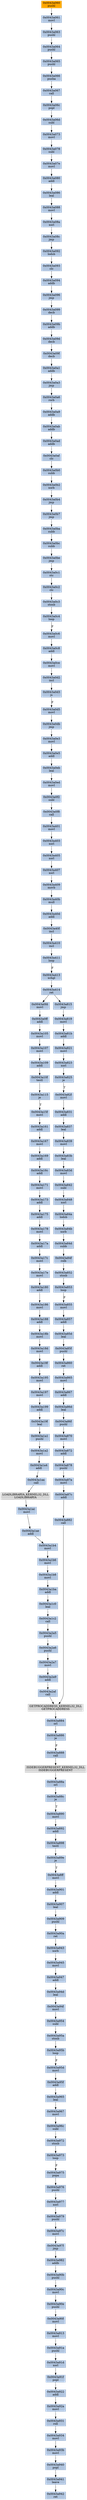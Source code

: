 strict digraph G {
	graph [bgcolor=transparent,
		name=G
	];
	node [color=lightsteelblue,
		fillcolor=lightsteelblue,
		shape=rectangle,
		style=filled
	];
	"0x0043a060"	[color=lightgrey,
		fillcolor=orange,
		label="0x0043a060
pushl"];
	"0x0043a061"	[label="0x0043a061
movl"];
	"0x0043a060" -> "0x0043a061"	[color="#000000"];
	"0x0043a413"	[label="0x0043a413
xchgl"];
	"0x0043a414"	[label="0x0043a414
ret"];
	"0x0043a413" -> "0x0043a414"	[color="#000000"];
	"0x0043a0c8"	[label="0x0043a0c8
addl"];
	"0x0043a0ce"	[label="0x0043a0ce
movl"];
	"0x0043a0c8" -> "0x0043a0ce"	[color="#000000"];
	"0x0043a0d3"	[label="0x0043a0d3
js"];
	"0x0043a0d5"	[label="0x0043a0d5
movl"];
	"0x0043a0d3" -> "0x0043a0d5"	[color="#000000",
		label=F];
	"0x0043a0fd"	[label="0x0043a0fd
movl"];
	"0x0043a0ff"	[label="0x0043a0ff
addl"];
	"0x0043a0fd" -> "0x0043a0ff"	[color="#000000"];
	"0x0043a973"	[label="0x0043a973
loop"];
	"0x0043a975"	[label="0x0043a975
popa"];
	"0x0043a973" -> "0x0043a975"	[color="#000000",
		label=F];
	"0x0043a0af"	[label="0x0043a0af
clc"];
	"0x0043a0b0"	[label="0x0043a0b0
subb"];
	"0x0043a0af" -> "0x0043a0b0"	[color="#000000"];
	"0x0043a972"	[label="0x0043a972
stosb"];
	"0x0043a972" -> "0x0043a973"	[color="#000000"];
	"0x0043a965"	[label="0x0043a965
leal"];
	"0x0043a967"	[label="0x0043a967
movl"];
	"0x0043a965" -> "0x0043a967"	[color="#000000"];
	"0x0043a95d"	[label="0x0043a95d
movl"];
	"0x0043a95f"	[label="0x0043a95f
addl"];
	"0x0043a95d" -> "0x0043a95f"	[color="#000000"];
	"0x0043a167"	[label="0x0043a167
movl"];
	"0x0043a169"	[label="0x0043a169
addl"];
	"0x0043a167" -> "0x0043a169"	[color="#000000"];
	"0x0043a0c2"	[label="0x0043a0c2
clc"];
	"0x0043a0c3"	[label="0x0043a0c3
stosb"];
	"0x0043a0c2" -> "0x0043a0c3"	[color="#000000"];
	"0x0043a09d"	[label="0x0043a09d
decb"];
	"0x0043a09f"	[label="0x0043a09f
decb"];
	"0x0043a09d" -> "0x0043a09f"	[color="#000000"];
	"0x0043a078"	[label="0x0043a078
subl"];
	"0x0043a07e"	[label="0x0043a07e
movl"];
	"0x0043a078" -> "0x0043a07e"	[color="#000000"];
	"0x0043a0b7"	[label="0x0043a0b7
jmp"];
	"0x0043a0ba"	[label="0x0043a0ba
subb"];
	"0x0043a0b7" -> "0x0043a0ba"	[color="#000000"];
	"0x0043a947"	[label="0x0043a947
addl"];
	"0x0043a94d"	[label="0x0043a94d
leal"];
	"0x0043a947" -> "0x0043a94d"	[color="#000000"];
	"0x0043a1c0"	[label="0x0043a1c0
leal"];
	"0x0043a1c2"	[label="0x0043a1c2
call"];
	"0x0043a1c0" -> "0x0043a1c2"	[color="#000000"];
	"0x0043a403"	[label="0x0043a403
xorl"];
	"0x0043a405"	[label="0x0043a405
xorl"];
	"0x0043a403" -> "0x0043a405"	[color="#000000"];
	"0x0043a18f"	[label="0x0043a18f
addl"];
	"0x0043a195"	[label="0x0043a195
movl"];
	"0x0043a18f" -> "0x0043a195"	[color="#000000"];
	"0x0043a941"	[label="0x0043a941
leave"];
	"0x0043a942"	[label="0x0043a942
ret"];
	"0x0043a941" -> "0x0043a942"	[color="#000000"];
	"0x0043a92a"	[label="0x0043a92a
movl"];
	"0x0043a931"	[label="0x0043a931
roll"];
	"0x0043a92a" -> "0x0043a931"	[color="#000000"];
	"0x0043a872"	[label="0x0043a872
addl"];
	"0x0043a878"	[label="0x0043a878
pushl"];
	"0x0043a872" -> "0x0043a878"	[color="#000000"];
	"0x0043a88c"	[label="0x0043a88c
je"];
	"0x0043a890"	[label="0x0043a890
movl"];
	"0x0043a88c" -> "0x0043a890"	[color="#000000",
		label=T];
	"0x0043a16c"	[label="0x0043a16c
addl"];
	"0x0043a169" -> "0x0043a16c"	[color="#000000"];
	"0x0043a815"	[label="0x0043a815
jmp"];
	"0x0043a819"	[label="0x0043a819
movl"];
	"0x0043a815" -> "0x0043a819"	[color="#000000"];
	"0x0043a08a"	[label="0x0043a08a
xorl"];
	"0x0043a08c"	[label="0x0043a08c
jmp"];
	"0x0043a08a" -> "0x0043a08c"	[color="#000000"];
	"0x0043a0ed"	[label="0x0043a0ed
movl"];
	"0x0043a0f2"	[label="0x0043a0f2
subl"];
	"0x0043a0ed" -> "0x0043a0f2"	[color="#000000"];
	"0x0043a96c"	[label="0x0043a96c
subl"];
	"0x0043a967" -> "0x0043a96c"	[color="#000000"];
	"0x0043a0a9"	[label="0x0043a0a9
addb"];
	"0x0043a0ab"	[label="0x0043a0ab
addb"];
	"0x0043a0a9" -> "0x0043a0ab"	[color="#000000"];
	"0x0043a18d"	[label="0x0043a18d
movl"];
	"0x0043a18d" -> "0x0043a18f"	[color="#000000"];
	"0x0043a867"	[label="0x0043a867
addl"];
	"0x0043a86d"	[label="0x0043a86d
leal"];
	"0x0043a867" -> "0x0043a86d"	[color="#000000"];
	"0x0043a848"	[label="0x0043a848
xorl"];
	"0x0043a84a"	[label="0x0043a84a
lodsb"];
	"0x0043a848" -> "0x0043a84a"	[color="#000000"];
	"0x0043a84b"	[label="0x0043a84b
xorb"];
	"0x0043a84a" -> "0x0043a84b"	[color="#000000"];
	"0x0043a0c1"	[label="0x0043a0c1
stc"];
	"0x0043a0c1" -> "0x0043a0c2"	[color="#000000"];
	"0x0043a96c" -> "0x0043a972"	[color="#000000"];
	"0x0043a0e3"	[label="0x0043a0e3
movl"];
	"0x0043a0e5"	[label="0x0043a0e5
addl"];
	"0x0043a0e3" -> "0x0043a0e5"	[color="#000000"];
	"0x0043a84f"	[label="0x0043a84f
rolb"];
	"0x0043a852"	[label="0x0043a852
stosb"];
	"0x0043a84f" -> "0x0043a852"	[color="#000000"];
	"0x0043a90f"	[label="0x0043a90f
movl"];
	"0x0043a913"	[label="0x0043a913
movl"];
	"0x0043a90f" -> "0x0043a913"	[color="#000000"];
	"0x0043a0ad"	[label="0x0043a0ad
addb"];
	"0x0043a0ad" -> "0x0043a0af"	[color="#000000"];
	"0x0043a0a1"	[label="0x0043a0a1
addb"];
	"0x0043a09f" -> "0x0043a0a1"	[color="#000000"];
	"0x0043a945"	[label="0x0043a945
movl"];
	"0x0043a945" -> "0x0043a947"	[color="#000000"];
	LOADLIBRARYA_KERNEL32_DLL	[color=lightgrey,
		fillcolor=lightgrey,
		label="LOADLIBRARYA_KERNEL32_DLL
LOADLIBRARYA"];
	"0x0043a1ac"	[label="0x0043a1ac
movl"];
	LOADLIBRARYA_KERNEL32_DLL -> "0x0043a1ac"	[color="#000000"];
	"0x0043a977"	[label="0x0043a977
xorl"];
	"0x0043a979"	[label="0x0043a979
pushl"];
	"0x0043a977" -> "0x0043a979"	[color="#000000"];
	"0x0043a8ff"	[label="0x0043a8ff
movl"];
	"0x0043a901"	[label="0x0043a901
addl"];
	"0x0043a8ff" -> "0x0043a901"	[color="#000000"];
	"0x0043a909"	[label="0x0043a909
pushl"];
	"0x0043a90a"	[label="0x0043a90a
ret"];
	"0x0043a909" -> "0x0043a90a"	[color="#000000"];
	"0x0043a94f"	[label="0x0043a94f
movl"];
	"0x0043a94d" -> "0x0043a94f"	[color="#000000"];
	"0x0043a88a"	[label="0x0043a88a
orl"];
	"0x0043a88a" -> "0x0043a88c"	[color="#000000"];
	"0x0043a171"	[label="0x0043a171
movl"];
	"0x0043a173"	[label="0x0043a173
addl"];
	"0x0043a171" -> "0x0043a173"	[color="#000000"];
	"0x0043a18b"	[label="0x0043a18b
movl"];
	"0x0043a18b" -> "0x0043a18d"	[color="#000000"];
	"0x0043a940"	[label="0x0043a940
popl"];
	"0x0043a940" -> "0x0043a941"	[color="#000000"];
	"0x0043a0ab" -> "0x0043a0ad"	[color="#000000"];
	"0x0043a87c"	[label="0x0043a87c
addl"];
	"0x0043a882"	[label="0x0043a882
call"];
	"0x0043a87c" -> "0x0043a882"	[color="#000000"];
	"0x0043a85d"	[label="0x0043a85d
leal"];
	"0x0043a85f"	[label="0x0043a85f
pushl"];
	"0x0043a85d" -> "0x0043a85f"	[color="#000000"];
	"0x0043a1b6"	[label="0x0043a1b6
movl"];
	"0x0043a1b8"	[label="0x0043a1b8
movl"];
	"0x0043a1b6" -> "0x0043a1b8"	[color="#000000"];
	"0x0043a91d"	[label="0x0043a91d
xorl"];
	"0x0043a91f"	[label="0x0043a91f
popl"];
	"0x0043a91d" -> "0x0043a91f"	[color="#000000"];
	"0x0043a1ba"	[label="0x0043a1ba
addl"];
	"0x0043a1ba" -> "0x0043a1c0"	[color="#000000"];
	"0x0043a105"	[label="0x0043a105
movl"];
	"0x0043a0ff" -> "0x0043a105"	[color="#000000"];
	"0x0043a1ae"	[label="0x0043a1ae
addl"];
	"0x0043a1ac" -> "0x0043a1ae"	[color="#000000"];
	"0x0043a064"	[label="0x0043a064
pushl"];
	"0x0043a065"	[label="0x0043a065
pushl"];
	"0x0043a064" -> "0x0043a065"	[color="#000000"];
	"0x0043a84d"	[label="0x0043a84d
subb"];
	"0x0043a84d" -> "0x0043a84f"	[color="#000000"];
	"0x0043a0b2"	[label="0x0043a0b2
xorb"];
	"0x0043a0b0" -> "0x0043a0b2"	[color="#000000"];
	"0x0043a0d2"	[label="0x0043a0d2
incl"];
	"0x0043a0d2" -> "0x0043a0d3"	[color="#000000"];
	"0x0043a066"	[label="0x0043a066
pusha"];
	"0x0043a067"	[label="0x0043a067
call"];
	"0x0043a066" -> "0x0043a067"	[color="#000000"];
	"0x0043a86f"	[label="0x0043a86f
pushl"];
	"0x0043a86d" -> "0x0043a86f"	[color="#000000"];
	"0x0043a934"	[label="0x0043a934
movl"];
	"0x0043a931" -> "0x0043a934"	[color="#000000"];
	"0x0043a175"	[label="0x0043a175
addl"];
	"0x0043a178"	[label="0x0043a178
movl"];
	"0x0043a175" -> "0x0043a178"	[color="#000000"];
	"0x0043a0eb"	[label="0x0043a0eb
leal"];
	"0x0043a0eb" -> "0x0043a0ed"	[color="#000000"];
	"0x0043a860"	[label="0x0043a860
ret"];
	"0x0043a865"	[label="0x0043a865
movl"];
	"0x0043a860" -> "0x0043a865"	[color="#000000"];
	ISDEBUGGERPRESENT_KERNEL32_DLL	[color=lightgrey,
		fillcolor=lightgrey,
		label="ISDEBUGGERPRESENT_KERNEL32_DLL
ISDEBUGGERPRESENT"];
	ISDEBUGGERPRESENT_KERNEL32_DLL -> "0x0043a88a"	[color="#000000"];
	"0x0043a180"	[label="0x0043a180
addl"];
	"0x0043a186"	[label="0x0043a186
movl"];
	"0x0043a180" -> "0x0043a186"	[color="#000000"];
	"0x0043a839"	[label="0x0043a839
movl"];
	"0x0043a83b"	[label="0x0043a83b
leal"];
	"0x0043a839" -> "0x0043a83b"	[color="#000000"];
	"0x0043a161"	[label="0x0043a161
addl"];
	"0x0043a161" -> "0x0043a167"	[color="#000000"];
	"0x0043a954"	[label="0x0043a954
subl"];
	"0x0043a94f" -> "0x0043a954"	[color="#000000"];
	"0x0043a17c"	[label="0x0043a17c
movl"];
	"0x0043a17e"	[label="0x0043a17e
movl"];
	"0x0043a17c" -> "0x0043a17e"	[color="#000000"];
	"0x0043a19f"	[label="0x0043a19f
leal"];
	"0x0043a1a1"	[label="0x0043a1a1
pushl"];
	"0x0043a19f" -> "0x0043a1a1"	[color="#000000"];
	"0x0043a2a7"	[label="0x0043a2a7
movl"];
	"0x0043a2a9"	[label="0x0043a2a9
addl"];
	"0x0043a2a7" -> "0x0043a2a9"	[color="#000000"];
	"0x0043a0f8"	[label="0x0043a0f8
call"];
	"0x0043a0f2" -> "0x0043a0f8"	[color="#000000"];
	"0x0043a40f"	[label="0x0043a40f
incl"];
	"0x0043a410"	[label="0x0043a410
incl"];
	"0x0043a40f" -> "0x0043a410"	[color="#000000"];
	"0x0043a83d"	[label="0x0043a83d
movl"];
	"0x0043a83b" -> "0x0043a83d"	[color="#000000"];
	"0x0043a823"	[label="0x0043a823
xorl"];
	"0x0043a825"	[label="0x0043a825
je"];
	"0x0043a823" -> "0x0043a825"	[color="#000000"];
	"0x0043a95f" -> "0x0043a965"	[color="#000000"];
	"0x0043a2a5"	[label="0x0043a2a5
pushl"];
	"0x0043a2a6"	[label="0x0043a2a6
pushl"];
	"0x0043a2a5" -> "0x0043a2a6"	[color="#000000"];
	"0x0043a91a"	[label="0x0043a91a
pushl"];
	"0x0043a913" -> "0x0043a91a"	[color="#000000"];
	"0x0043a1c2" -> "0x0043a2a5"	[color="#000000"];
	"0x0043a401"	[label="0x0043a401
movl"];
	"0x0043a0f8" -> "0x0043a401"	[color="#000000"];
	"0x0043a89e"	[label="0x0043a89e
je"];
	"0x0043a89e" -> "0x0043a8ff"	[color="#000000",
		label=T];
	"0x0043a06c"	[label="0x0043a06c
popl"];
	"0x0043a06d"	[label="0x0043a06d
subl"];
	"0x0043a06c" -> "0x0043a06d"	[color="#000000"];
	"0x0043a853"	[label="0x0043a853
loop"];
	"0x0043a852" -> "0x0043a853"	[color="#000000"];
	"0x0043a898"	[label="0x0043a898
testl"];
	"0x0043a898" -> "0x0043a89e"	[color="#000000"];
	"0x0043a065" -> "0x0043a066"	[color="#000000"];
	"0x0043a81b"	[label="0x0043a81b
addl"];
	"0x0043a821"	[label="0x0043a821
movl"];
	"0x0043a81b" -> "0x0043a821"	[color="#000000"];
	"0x0043a414" -> "0x0043a0fd"	[color="#000000"];
	"0x0043a414" -> "0x0043a815"	[color="#000000"];
	"0x0043a0e5" -> "0x0043a0eb"	[color="#000000"];
	"0x0043a0ce" -> "0x0043a0d2"	[color="#000000"];
	"0x0043a115"	[label="0x0043a115
je"];
	"0x0043a15f"	[label="0x0043a15f
movl"];
	"0x0043a115" -> "0x0043a15f"	[color="#000000",
		label=T];
	"0x0043a092"	[label="0x0043a092
lodsb"];
	"0x0043a093"	[label="0x0043a093
clc"];
	"0x0043a092" -> "0x0043a093"	[color="#000000"];
	"0x0043a922"	[label="0x0043a922
addl"];
	"0x0043a922" -> "0x0043a92a"	[color="#000000"];
	"0x0043a411"	[label="0x0043a411
loop"];
	"0x0043a410" -> "0x0043a411"	[color="#000000"];
	"0x0043a080"	[label="0x0043a080
addl"];
	"0x0043a07e" -> "0x0043a080"	[color="#000000"];
	"0x0043a08c" -> "0x0043a092"	[color="#000000"];
	"0x0043a870"	[label="0x0043a870
movl"];
	"0x0043a86f" -> "0x0043a870"	[color="#000000"];
	"0x0043a976"	[label="0x0043a976
pushl"];
	"0x0043a975" -> "0x0043a976"	[color="#000000"];
	"0x0043a10f"	[label="0x0043a10f
testl"];
	"0x0043a10f" -> "0x0043a115"	[color="#000000"];
	"0x0043a907"	[label="0x0043a907
leal"];
	"0x0043a907" -> "0x0043a909"	[color="#000000"];
	"0x0043a188"	[label="0x0043a188
addl"];
	"0x0043a186" -> "0x0043a188"	[color="#000000"];
	"0x0043a17a"	[label="0x0043a17a
addl"];
	"0x0043a178" -> "0x0043a17a"	[color="#000000"];
	"0x0043a197"	[label="0x0043a197
movl"];
	"0x0043a199"	[label="0x0043a199
addl"];
	"0x0043a197" -> "0x0043a199"	[color="#000000"];
	"0x0043a09b"	[label="0x0043a09b
addb"];
	"0x0043a09b" -> "0x0043a09d"	[color="#000000"];
	"0x0043a088"	[label="0x0043a088
movl"];
	"0x0043a088" -> "0x0043a08a"	[color="#000000"];
	"0x0043a819" -> "0x0043a81b"	[color="#000000"];
	"0x0043a943"	[label="0x0043a943
xorb"];
	"0x0043a90a" -> "0x0043a943"	[color="#000000"];
	"0x0043a0a3"	[label="0x0043a0a3
jmp"];
	"0x0043a0a1" -> "0x0043a0a3"	[color="#000000"];
	"0x0043a2af"	[label="0x0043a2af
call"];
	GETPROCADDRESS_KERNEL32_DLL	[color=lightgrey,
		fillcolor=lightgrey,
		label="GETPROCADDRESS_KERNEL32_DLL
GETPROCADDRESS"];
	"0x0043a2af" -> GETPROCADDRESS_KERNEL32_DLL	[color="#000000"];
	"0x0043a0c6"	[label="0x0043a0c6
movl"];
	"0x0043a0c6" -> "0x0043a0c8"	[color="#000000"];
	"0x0043a1b4"	[label="0x0043a1b4
movl"];
	"0x0043a1ae" -> "0x0043a1b4"	[color="#000000"];
	"0x0043a0a6"	[label="0x0043a0a6
rorb"];
	"0x0043a0a6" -> "0x0043a0a9"	[color="#000000"];
	"0x0043a95b"	[label="0x0043a95b
loop"];
	"0x0043a95b" -> "0x0043a95d"	[color="#000000",
		label=F];
	"0x0043a2a9" -> "0x0043a2af"	[color="#000000"];
	"0x0043a888"	[label="0x0043a888
call"];
	"0x0043a888" -> ISDEBUGGERPRESENT_KERNEL32_DLL	[color="#000000"];
	"0x0043a842"	[label="0x0043a842
subl"];
	"0x0043a842" -> "0x0043a848"	[color="#000000"];
	"0x0043a188" -> "0x0043a18b"	[color="#000000"];
	"0x0043a409"	[label="0x0043a409
movb"];
	"0x0043a40b"	[label="0x0043a40b
mull"];
	"0x0043a409" -> "0x0043a40b"	[color="#000000"];
	"0x0043a97c"	[label="0x0043a97c
movl"];
	"0x0043a979" -> "0x0043a97c"	[color="#000000"];
	"0x0043a0b4"	[label="0x0043a0b4
jmp"];
	"0x0043a0b4" -> "0x0043a0b7"	[color="#000000"];
	"0x0043a094"	[label="0x0043a094
addb"];
	"0x0043a096"	[label="0x0043a096
jmp"];
	"0x0043a094" -> "0x0043a096"	[color="#000000"];
	"0x0043a865" -> "0x0043a867"	[color="#000000"];
	"0x0043a901" -> "0x0043a907"	[color="#000000"];
	"0x0043a892"	[label="0x0043a892
addl"];
	"0x0043a890" -> "0x0043a892"	[color="#000000"];
	"0x0043a17a" -> "0x0043a17c"	[color="#000000"];
	"0x0043a870" -> "0x0043a872"	[color="#000000"];
	"0x0043a857"	[label="0x0043a857
addl"];
	"0x0043a857" -> "0x0043a85d"	[color="#000000"];
	"0x0043a95a"	[label="0x0043a95a
stosb"];
	"0x0043a954" -> "0x0043a95a"	[color="#000000"];
	"0x0043a173" -> "0x0043a175"	[color="#000000"];
	"0x0043a0be"	[label="0x0043a0be
jmp"];
	"0x0043a0be" -> "0x0043a0c1"	[color="#000000"];
	"0x0043a0bc"	[label="0x0043a0bc
subb"];
	"0x0043a0bc" -> "0x0043a0be"	[color="#000000"];
	"0x0043a91f" -> "0x0043a922"	[color="#000000"];
	"0x0043a95a" -> "0x0043a95b"	[color="#000000"];
	"0x0043a407"	[label="0x0043a407
xorl"];
	"0x0043a407" -> "0x0043a409"	[color="#000000"];
	"0x0043a0b2" -> "0x0043a0b4"	[color="#000000"];
	"0x0043a84b" -> "0x0043a84d"	[color="#000000"];
	"0x0043a982"	[label="0x0043a982
addb"];
	"0x0043a90b"	[label="0x0043a90b
pushl"];
	"0x0043a982" -> "0x0043a90b"	[color="#000000"];
	"0x0043a1a2"	[label="0x0043a1a2
movl"];
	"0x0043a1a4"	[label="0x0043a1a4
addl"];
	"0x0043a1a2" -> "0x0043a1a4"	[color="#000000"];
	"0x0043a16c" -> "0x0043a171"	[color="#000000"];
	"0x0043a90c"	[label="0x0043a90c
movl"];
	"0x0043a90b" -> "0x0043a90c"	[color="#000000"];
	"0x0043a884"	[label="0x0043a884
orl"];
	GETPROCADDRESS_KERNEL32_DLL -> "0x0043a884"	[color="#000000"];
	"0x0043a40d"	[label="0x0043a40d
addl"];
	"0x0043a40b" -> "0x0043a40d"	[color="#000000"];
	"0x0043a0c4"	[label="0x0043a0c4
loop"];
	"0x0043a0c4" -> "0x0043a0c6"	[color="#000000",
		label=F];
	"0x0043a821" -> "0x0043a823"	[color="#000000"];
	"0x0043a099"	[label="0x0043a099
decb"];
	"0x0043a096" -> "0x0043a099"	[color="#000000"];
	"0x0043a90e"	[label="0x0043a90e
pushl"];
	"0x0043a90e" -> "0x0043a90f"	[color="#000000"];
	"0x0043a1a1" -> "0x0043a1a2"	[color="#000000"];
	"0x0043a0db"	[label="0x0043a0db
jmp"];
	"0x0043a0d5" -> "0x0043a0db"	[color="#000000"];
	"0x0043a073"	[label="0x0043a073
movl"];
	"0x0043a073" -> "0x0043a078"	[color="#000000"];
	"0x0043a82f"	[label="0x0043a82f
movl"];
	"0x0043a825" -> "0x0043a82f"	[color="#000000",
		label=T];
	"0x0043a976" -> "0x0043a977"	[color="#000000"];
	"0x0043a086"	[label="0x0043a086
leal"];
	"0x0043a086" -> "0x0043a088"	[color="#000000"];
	"0x0043a1aa"	[label="0x0043a1aa
call"];
	"0x0043a1a4" -> "0x0043a1aa"	[color="#000000"];
	"0x0043a886"	[label="0x0043a886
je"];
	"0x0043a884" -> "0x0043a886"	[color="#000000"];
	"0x0043a97f"	[label="0x0043a97f
jmp"];
	"0x0043a97f" -> "0x0043a982"	[color="#000000"];
	"0x0043a85f" -> "0x0043a860"	[color="#000000"];
	"0x0043a109"	[label="0x0043a109
addl"];
	"0x0043a109" -> "0x0043a10f"	[color="#000000"];
	"0x0043a099" -> "0x0043a09b"	[color="#000000"];
	"0x0043a97c" -> "0x0043a97f"	[color="#000000"];
	"0x0043a06d" -> "0x0043a073"	[color="#000000"];
	"0x0043a831"	[label="0x0043a831
addl"];
	"0x0043a837"	[label="0x0043a837
leal"];
	"0x0043a831" -> "0x0043a837"	[color="#000000"];
	"0x0043a855"	[label="0x0043a855
movl"];
	"0x0043a853" -> "0x0043a855"	[color="#000000",
		label=F];
	"0x0043a83d" -> "0x0043a842"	[color="#000000"];
	"0x0043a093" -> "0x0043a094"	[color="#000000"];
	"0x0043a91a" -> "0x0043a91d"	[color="#000000"];
	"0x0043a93b"	[label="0x0043a93b
movl"];
	"0x0043a93b" -> "0x0043a940"	[color="#000000"];
	"0x0043a40d" -> "0x0043a40f"	[color="#000000"];
	"0x0043a1b4" -> "0x0043a1b6"	[color="#000000"];
	"0x0043a080" -> "0x0043a086"	[color="#000000"];
	"0x0043a934" -> "0x0043a93b"	[color="#000000"];
	"0x0043a063"	[label="0x0043a063
pushl"];
	"0x0043a061" -> "0x0043a063"	[color="#000000"];
	"0x0043a855" -> "0x0043a857"	[color="#000000"];
	"0x0043a82f" -> "0x0043a831"	[color="#000000"];
	"0x0043a17e" -> "0x0043a180"	[color="#000000"];
	"0x0043a195" -> "0x0043a197"	[color="#000000"];
	"0x0043a0db" -> "0x0043a0e3"	[color="#000000"];
	"0x0043a067" -> "0x0043a06c"	[color="#000000"];
	"0x0043a892" -> "0x0043a898"	[color="#000000"];
	"0x0043a107"	[label="0x0043a107
movl"];
	"0x0043a107" -> "0x0043a109"	[color="#000000"];
	"0x0043a0a3" -> "0x0043a0a6"	[color="#000000"];
	"0x0043a199" -> "0x0043a19f"	[color="#000000"];
	"0x0043a105" -> "0x0043a107"	[color="#000000"];
	"0x0043a2a6" -> "0x0043a2a7"	[color="#000000"];
	"0x0043a411" -> "0x0043a413"	[color="#000000",
		label=F];
	"0x0043a063" -> "0x0043a064"	[color="#000000"];
	"0x0043a1b8" -> "0x0043a1ba"	[color="#000000"];
	"0x0043a87a"	[label="0x0043a87a
movl"];
	"0x0043a87a" -> "0x0043a87c"	[color="#000000"];
	"0x0043a1aa" -> LOADLIBRARYA_KERNEL32_DLL	[color="#000000"];
	"0x0043a405" -> "0x0043a407"	[color="#000000"];
	"0x0043a0c3" -> "0x0043a0c4"	[color="#000000"];
	"0x0043a15f" -> "0x0043a161"	[color="#000000"];
	"0x0043a878" -> "0x0043a87a"	[color="#000000"];
	"0x0043a837" -> "0x0043a839"	[color="#000000"];
	"0x0043a0ba" -> "0x0043a0bc"	[color="#000000"];
	"0x0043a943" -> "0x0043a945"	[color="#000000"];
	"0x0043a886" -> "0x0043a888"	[color="#000000",
		label=F];
	"0x0043a882" -> GETPROCADDRESS_KERNEL32_DLL	[color="#000000"];
	"0x0043a401" -> "0x0043a403"	[color="#000000"];
	"0x0043a90c" -> "0x0043a90e"	[color="#000000"];
}
